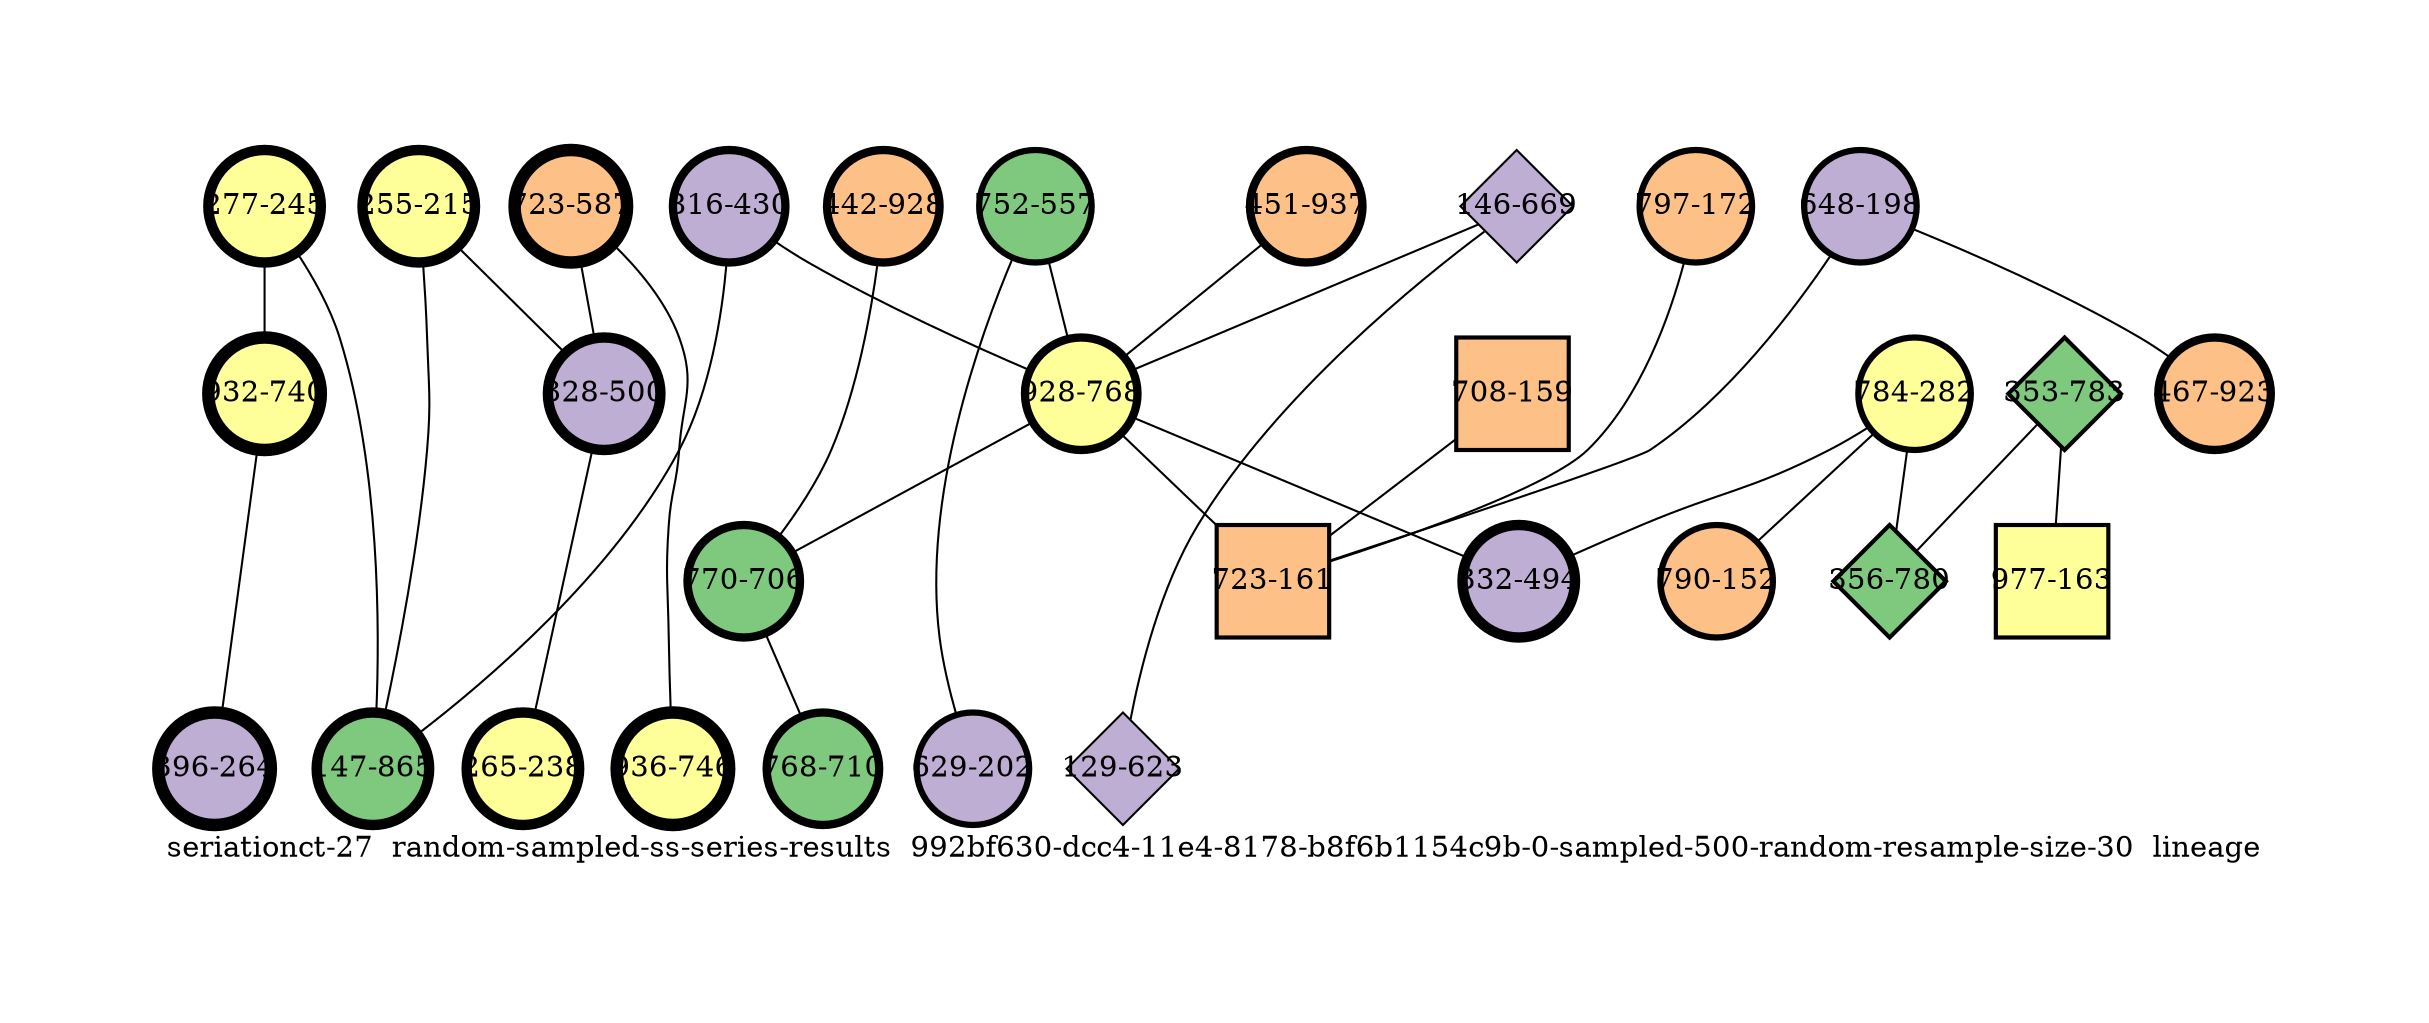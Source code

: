 strict graph "seriationct-27  random-sampled-ss-series-results  992bf630-dcc4-11e4-8178-b8f6b1154c9b-0-sampled-500-random-resample-size-30  lineage" {
labelloc=b;
ratio=auto;
pad="1.0";
label="seriationct-27  random-sampled-ss-series-results  992bf630-dcc4-11e4-8178-b8f6b1154c9b-0-sampled-500-random-resample-size-30  lineage";
node [width="0.75", style=filled, fixedsize=true, height="0.75", shape=circle, label=""];
0 [xCoordinate="245.0", appears_in_slice=5, yCoordinate="277.0", colorscheme=accent6, lineage_id=0, short_label="277-245", label="277-245", shape=circle, cluster_id=3, fillcolor=4, size="500.0", id=0, penwidth="5.0"];
1 [xCoordinate="215.0", appears_in_slice=5, yCoordinate="255.0", colorscheme=accent6, lineage_id=0, short_label="255-215", label="255-215", shape=circle, cluster_id=3, fillcolor=4, size="500.0", id=1, penwidth="5.0"];
2 [xCoordinate="937.0", appears_in_slice=4, yCoordinate="451.0", colorscheme=accent6, lineage_id=0, short_label="451-937", label="451-937", shape=circle, cluster_id=2, fillcolor=3, size="500.0", id=2, penwidth="4.0"];
3 [xCoordinate="172.0", appears_in_slice=3, yCoordinate="797.0", colorscheme=accent6, lineage_id=0, short_label="797-172", label="797-172", shape=circle, cluster_id=2, fillcolor=3, size="500.0", id=3, penwidth="3.0"];
4 [xCoordinate="928.0", appears_in_slice=4, yCoordinate="442.0", colorscheme=accent6, lineage_id=0, short_label="442-928", label="442-928", shape=circle, cluster_id=2, fillcolor=3, size="500.0", id=4, penwidth="4.0"];
5 [xCoordinate="282.0", appears_in_slice=3, yCoordinate="784.0", colorscheme=accent6, lineage_id=0, short_label="784-282", label="784-282", shape=circle, cluster_id=3, fillcolor=4, size="500.0", id=5, penwidth="3.0"];
6 [xCoordinate="557.0", appears_in_slice=3, yCoordinate="752.0", colorscheme=accent6, lineage_id=0, short_label="752-557", label="752-557", shape=circle, cluster_id=0, fillcolor=1, size="500.0", id=6, penwidth="3.0"];
7 [xCoordinate="740.0", appears_in_slice=6, yCoordinate="932.0", colorscheme=accent6, lineage_id=0, short_label="932-740", label="932-740", shape=circle, cluster_id=3, fillcolor=4, size="500.0", id=7, penwidth="6.0"];
8 [xCoordinate="587.0", appears_in_slice=6, yCoordinate="723.0", colorscheme=accent6, lineage_id=0, short_label="723-587", label="723-587", shape=circle, cluster_id=2, fillcolor=3, size="500.0", id=8, penwidth="6.0"];
9 [xCoordinate="430.0", appears_in_slice=4, yCoordinate="816.0", colorscheme=accent6, lineage_id=0, short_label="816-430", label="816-430", shape=circle, cluster_id=1, fillcolor=2, size="500.0", id=9, penwidth="4.0"];
10 [xCoordinate="746.0", appears_in_slice=6, yCoordinate="936.0", colorscheme=accent6, lineage_id=0, short_label="936-746", label="936-746", shape=circle, cluster_id=3, fillcolor=4, size="500.0", id=10, penwidth="6.0"];
11 [xCoordinate="669.0", appears_in_slice=1, yCoordinate="146.0", colorscheme=accent6, lineage_id=2, short_label="146-669", label="146-669", shape=diamond, cluster_id=1, fillcolor=2, size="500.0", id=11, penwidth="1.0"];
12 [xCoordinate="865.0", appears_in_slice=5, yCoordinate="147.0", colorscheme=accent6, lineage_id=0, short_label="147-865", label="147-865", shape=circle, cluster_id=0, fillcolor=1, size="500.0", id=12, penwidth="5.0"];
13 [xCoordinate="198.0", appears_in_slice=3, yCoordinate="648.0", colorscheme=accent6, lineage_id=0, short_label="648-198", label="648-198", shape=circle, cluster_id=1, fillcolor=2, size="500.0", id=13, penwidth="3.0"];
14 [xCoordinate="768.0", appears_in_slice=4, yCoordinate="928.0", colorscheme=accent6, lineage_id=0, short_label="928-768", label="928-768", shape=circle, cluster_id=3, fillcolor=4, size="500.0", id=14, penwidth="4.0"];
15 [xCoordinate="202.0", appears_in_slice=3, yCoordinate="629.0", colorscheme=accent6, lineage_id=0, short_label="629-202", label="629-202", shape=circle, cluster_id=1, fillcolor=2, size="500.0", id=15, penwidth="3.0"];
16 [xCoordinate="706.0", appears_in_slice=4, yCoordinate="770.0", colorscheme=accent6, lineage_id=0, short_label="770-706", label="770-706", shape=circle, cluster_id=0, fillcolor=1, size="500.0", id=16, penwidth="4.0"];
17 [xCoordinate="152.0", appears_in_slice=3, yCoordinate="790.0", colorscheme=accent6, lineage_id=0, short_label="790-152", label="790-152", shape=circle, cluster_id=2, fillcolor=3, size="500.0", id=24, penwidth="3.0"];
18 [xCoordinate="783.0", appears_in_slice=2, yCoordinate="353.0", colorscheme=accent6, lineage_id=2, short_label="353-783", label="353-783", shape=diamond, cluster_id=0, fillcolor=1, size="500.0", id=18, penwidth="2.0"];
19 [xCoordinate="163.0", appears_in_slice=2, yCoordinate="977.0", colorscheme=accent6, lineage_id=1, short_label="977-163", label="977-163", shape=square, cluster_id=3, fillcolor=4, size="500.0", id=19, penwidth="2.0"];
20 [xCoordinate="710.0", appears_in_slice=4, yCoordinate="768.0", colorscheme=accent6, lineage_id=0, short_label="768-710", label="768-710", shape=circle, cluster_id=0, fillcolor=1, size="500.0", id=20, penwidth="4.0"];
21 [xCoordinate="264.0", appears_in_slice=6, yCoordinate="396.0", colorscheme=accent6, lineage_id=0, short_label="396-264", label="396-264", shape=circle, cluster_id=1, fillcolor=2, size="500.0", id=21, penwidth="6.0"];
22 [xCoordinate="623.0", appears_in_slice=1, yCoordinate="129.0", colorscheme=accent6, lineage_id=2, short_label="129-623", label="129-623", shape=diamond, cluster_id=1, fillcolor=2, size="500.0", id=22, penwidth="1.0"];
23 [xCoordinate="159.0", appears_in_slice=2, yCoordinate="708.0", colorscheme=accent6, lineage_id=1, short_label="708-159", label="708-159", shape=square, cluster_id=2, fillcolor=3, size="500.0", id=23, penwidth="2.0"];
24 [xCoordinate="500.0", appears_in_slice=5, yCoordinate="328.0", colorscheme=accent6, lineage_id=0, short_label="328-500", label="328-500", shape=circle, cluster_id=1, fillcolor=2, size="500.0", id=17, penwidth="5.0"];
25 [xCoordinate="161.0", appears_in_slice=2, yCoordinate="723.0", colorscheme=accent6, lineage_id=1, short_label="723-161", label="723-161", shape=square, cluster_id=2, fillcolor=3, size="500.0", id=25, penwidth="2.0"];
26 [xCoordinate="494.0", appears_in_slice=5, yCoordinate="332.0", colorscheme=accent6, lineage_id=0, short_label="332-494", label="332-494", shape=circle, cluster_id=1, fillcolor=2, size="500.0", id=26, penwidth="5.0"];
27 [xCoordinate="923.0", appears_in_slice=4, yCoordinate="467.0", colorscheme=accent6, lineage_id=0, short_label="467-923", label="467-923", shape=circle, cluster_id=2, fillcolor=3, size="500.0", id=27, penwidth="4.0"];
28 [xCoordinate="780.0", appears_in_slice=2, yCoordinate="356.0", colorscheme=accent6, lineage_id=2, short_label="356-780", label="356-780", shape=diamond, cluster_id=0, fillcolor=1, size="500.0", id=28, penwidth="2.0"];
29 [xCoordinate="238.0", appears_in_slice=5, yCoordinate="265.0", colorscheme=accent6, lineage_id=0, short_label="265-238", label="265-238", shape=circle, cluster_id=3, fillcolor=4, size="500.0", id=29, penwidth="5.0"];
0 -- 12  [inverseweight="15.6402811772", weight="0.0639374694526"];
0 -- 7  [inverseweight="4.78781386046", weight="0.208863591849"];
1 -- 24  [inverseweight="3.02292819795", weight="0.330805078558"];
1 -- 12  [inverseweight="15.1030523333", weight="0.066211781429"];
2 -- 14  [inverseweight="21.9264504827", weight="0.045607017004"];
3 -- 25  [inverseweight="1.45324277988", weight="0.688116269245"];
4 -- 16  [inverseweight="23.7289498938", weight="0.0421426150114"];
5 -- 17  [inverseweight="18.2574185835", weight="0.0547722557505"];
5 -- 26  [inverseweight="4.73938971964", weight="0.210997630318"];
5 -- 28  [inverseweight="4.90667919987", weight="0.203803827246"];
6 -- 14  [inverseweight="1.8462884444", weight="0.541627178048"];
6 -- 15  [inverseweight="14.8217291682", weight="0.0674685111737"];
7 -- 21  [inverseweight="7.83934056986", weight="0.127561749753"];
8 -- 24  [inverseweight="2.84827469594", weight="0.35108973212"];
8 -- 10  [inverseweight="22.360679775", weight="0.04472135955"];
9 -- 12  [inverseweight="1.73425123409", weight="0.57661772432"];
9 -- 14  [inverseweight="19.5515471751", weight="0.0511468474102"];
11 -- 22  [inverseweight="36.6617787553", weight="0.027276363394"];
11 -- 14  [inverseweight="1.53253150465", weight="0.652515133924"];
13 -- 25  [inverseweight="2.13503718456", weight="0.4683759174"];
13 -- 27  [inverseweight="4.91473187183", weight="0.203469899494"];
14 -- 16  [inverseweight="1.93748973739", weight="0.516131766122"];
14 -- 25  [inverseweight="2.58343602696", weight="0.387081386791"];
14 -- 26  [inverseweight="4.20064257944", weight="0.238058816262"];
16 -- 20  [inverseweight="27.0369035218", weight="0.0369864840178"];
18 -- 19  [inverseweight="20.5498734132", weight="0.0486621002424"];
18 -- 28  [inverseweight="29.9880071952", weight="0.0333466640011"];
23 -- 25  [inverseweight="2.05377347586", weight="0.486908615656"];
24 -- 29  [inverseweight="1.44869733755", weight="0.690275307396"];
}
